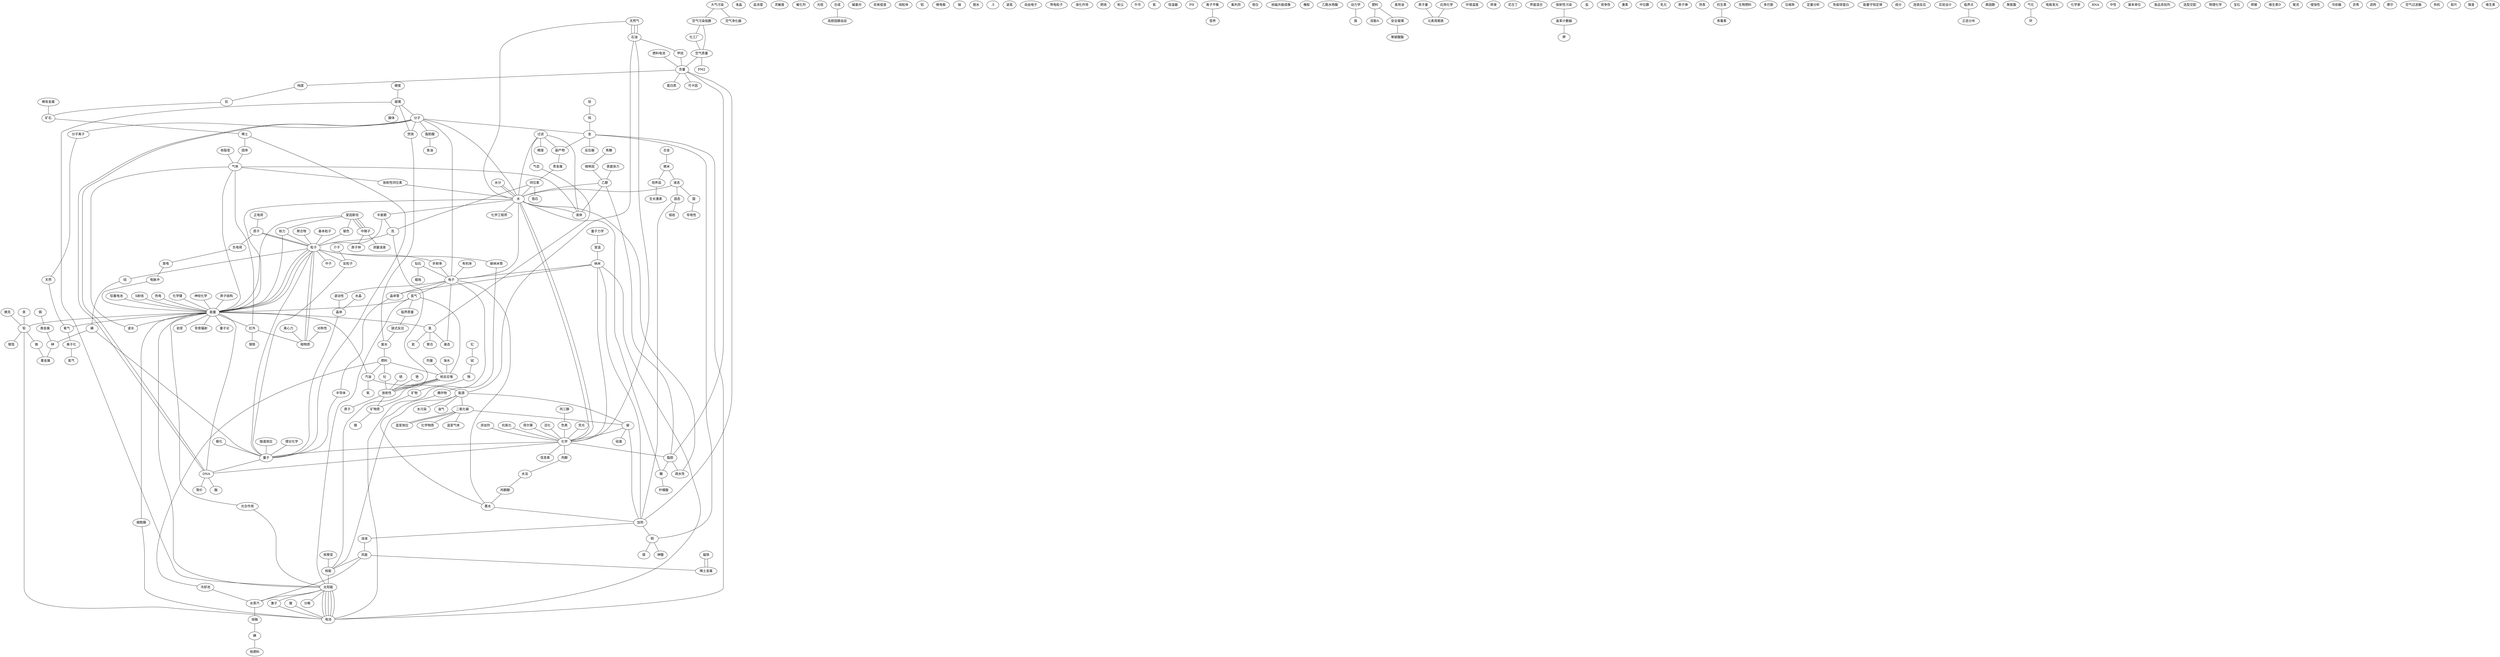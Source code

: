 graph {
燃料电池 -- 含量 -- 纯度 -- 钪 -- 矿石 -- 稀土 -- 固体;
电池;
准晶;
盐浓度;
碳 -- 化学;
灵敏度;
电子;
催化剂;
过滤;
剂量;
中微子;
量子;
粒子;
爱因斯坦;
准晶;
金;
纳米 -- 晶体管;
光缆;
过滤 -- 副产物;
太阳能 -- 电池;
同位素;
合成;
碱基对;
荷尔蒙;
疟疾疫苗;
玻璃;
分子 -- 脂肪酸;
线粒体;
活化 -- 化学 -- 脂肪 -- 疏水性 -- 水 -- 化学工程师;
脂肪;
含量 -- 脂肪;
过滤 -- 气态;
玻璃;
爱因斯坦 -- 中微子;
石油 -- 化学;
过滤;
能量 -- 水;
合成;
玻璃 -- 太阳能;
纳米;
电池;
质子 -- 粒子;
铝;
固体;
DNA;
半导体;
岩浆;
微电极;
海水 -- 核反应堆;
生长激素;
过滤;
石油;
电子;
燃料 -- 汽油 -- 能源 -- 水污染;
固态;
铀;
脱水;
PM2.5;
焦糖 -- 咖啡因 -- 乙醇 -- 水 -- 糖 -- 柠檬酸;
大气污染;
天然气 -- 石油 -- 能源 -- 油气;
气体;
能量 -- 岩浆;
波高;
大气污染;
自由电子;
金 -- 反应器;
带电粒子;
背景辐射;
液化作用;
荧光 -- 化学 -- 信息素;
脂肪酸 -- 鱼油;
能量 -- 氧气;
铅蓄电池 -- 能量 -- 铅 -- 电池;
水;
气态 -- 氢 -- 氦;
水分;
量子;
催化剂;
X射线;
石油 -- 甲烷 -- 含量;
光缆;
燃烧;
爱因斯坦 -- 能量;
固态 -- 加热;
红外;
咖啡因;
粉尘;
海水;
电子;
升华;
DNA;
添加剂;
能源 -- 核能;
热电 -- 能量 -- 汽油;
太阳能;
氮;
燃料;
太阳能;
恒温器;
分子 -- 电子;
电子;
电子 -- 电池;
半导体;
电子;
电池;
玻璃 -- 腺体;
能源;
隧道效应 -- 量子;
量子;
核聚变 -- 核能;
岩浆;
能源;
石油;
PH;
量子论;
PH;
磷 -- 砷;
PH;
氢气 -- 临界质量 -- 链式反应 -- 废水 -- 燃料 -- 冷却池 -- 水蒸汽 -- 熔融 -- 碘 -- 核燃料;
焚烧;
量子;
纳米 -- 化学;
核聚变;
太阳能 -- 电池;
电子;
离子平衡 -- 营养;
氟利昂;
蛋白质;
钢铁;
电子;
量子;
电位;
粒子;
二氧化碳;
核聚变;
微克 -- 铅 -- 锡箔;
营养;
核磁共振成像;
氧气;
粒子;
固体 -- 气体 -- 液体;
电子;
二氧化碳;
电子;
能量;
橡胶;
乙酰水杨酸;
核磁共振成像;
加热 -- 含量 -- 蛋白质;
核反应堆;
汽油 -- 氧;
爱因斯坦 -- 玻色 -- 粒子 -- 折射率 -- 电子 -- 波动性 -- 晶体 -- 量子;
动力学;
过滤 -- 水;
塑料 -- 双酚A;
燃料;
过滤;
墨水;
粒子;
能源;
电池;
合成;
食用油;
核能;
粒子;
原子量 -- 元素周期表;
分子;
分子 -- DNA;
红外;
环境温度;
碘;
电子;
电池;
天然气 -- 水;
转录;
PH;
空气污染指数 -- 化工厂 -- 空气质量;
能量;
添加剂;
电子;
能量 -- 粒子;
尼古丁;
等价;
电池;
能量;
太阳能;
能量 -- 红外 -- 钢铁;
水分 -- 水;
金;
含量;
化学键 -- 能量 -- 光合作用 -- 太阳能;
分解;
剂量 -- 核反应堆 -- 放射性;
界面混合;
放射性污染 -- 盖革计数器 -- 钾;
镍 -- 电池;
过滤 -- 精度;
抗氧化 -- 化学;
能量;
盐;
爱因斯坦;
电池;
电子;
爱因斯坦;
纳米;
纳米;
DNA;
红外;
核反应堆;
PH;
碱基对;
电子;
磷;
竞争性;
可卡因;
过滤;
电池;
放射性;
粒子;
过滤;
PH;
同位素 -- 水;
燃料 -- 核反应堆;
大气污染;
核反应堆 -- 放射性;
化学 -- 丙酮 -- 水浴 -- 丙酮醇 -- 墨水 -- 加热 -- 铜 -- 砷酸;
激素;
燃料;
氦;
量子;
聚合;
核能;
粒子;
过滤;
过滤;
量子;
中位数;
半导体;
空气质量;
乳化;
氢气 -- 核反应堆;
DNA;
镉 -- 类金属 -- 砷 -- 重金属;
分子 -- 金;
电子;
粒子;
原子弹;
电池;
天然气 -- 石油;
电子;
爆炸物;
化学;
稀有金属 -- 矿石;
爱因斯坦 -- 核力 -- 能量 -- 量子论;
放射性;
X射线;
热泵;
分子 -- DNA;
粒子;
爱因斯坦;
抗生素;
天然;
固态;
太阳能 -- 电池;
能量;
理论化学 -- 量子 -- DNA -- 酶;
钢铁;
纳米 -- 加热;
生物燃料;
能量 -- 波长 -- 气体 -- 红外 -- 暗物质;
电子;
粒子;
化工厂;
过滤;
电子;
磁铁 -- 稀土金属;
太阳能 -- 电池;
电子;
能源;
中微子;
碳纳米管;
多巴胺;
粒子 -- 硅 -- 磷 -- 量子;
压缩率;
玻璃;
核磁共振成像;
PH;
PH;
神经化学 -- 能量;
硅;
水分 -- 水 -- 化学;
电池;
液态 -- 固态 -- 熔岩;
X射线;
能源;
水;
过滤;
碳 -- 能源;
能量;
定量分析;
二氧化碳;
爱因斯坦;
二氧化碳 -- 温室气体;
能源;
X射线 -- 能量;
免疫球蛋白;
能量;
聚合物 -- 粒子 -- 碳纳米管 -- 爆炸物 -- 墨水;
能量守恒定律;
电池;
石油;
太阳能;
DNA -- 等价;
成分;
DNA;
催化剂;
汞 -- 铅 -- 铬 -- 重金属;
燃料;
电池;
培养皿 -- 生长激素;
固态;
粒子;
镍;
放射性;
粒子 -- 暗物质;
岩浆;
焚烧 -- 废水;
量子力学 -- 室温 -- 纳米 -- 电子 -- 晶体管 -- 半导体 -- 量子;
钻石;
核磁共振成像;
DNA;
中微子;
核裂变 -- 气体 -- 放射性同位素 -- 水 -- 半衰期 -- 氙 -- 放射性;
粒子 -- 量子;
介子 -- 反粒子;
太阳能 -- 水蒸汽 -- 风能 -- 稀土金属;
电池;
水分;
金 -- 电池;
生物燃料;
橡胶;
能量;
中微子;
燃料;
空气质量 -- PM2.5;
连锁反应;
过滤;
电子;
实验设计;
分子 -- 分子离子 -- 天然 -- 氧气 -- 离子化 -- 氮气;
爱因斯坦 -- 中微子;
电子 -- 墨水;
水晶 -- 晶体;
丙三醇 -- 色素 -- 化学;
蛋白质;
爱因斯坦;
临界点;
石油;
钇 -- 铽 -- 铕 -- 矿物 -- 矿物质 -- 镝;
类固醇;
量子;
爱因斯坦 -- 中微子 -- 测量误差;
X射线;
乙醇 -- 脂肪 -- 糖;
铯 -- 放射性;
电池;
能源;
聚氨酯;
能量 -- 背景辐射;
量子;
电子;
气化;
二氧化碳 -- 温室效应;
PH;
电致发光;
化学家;
光缆;
燃料;
中微子 -- 原子钟;
液体;
红外;
过滤;
RNA;
电池;
同位素 -- 氙 -- 粒子 -- 半衰期;
铱 -- 钨 -- 金 -- 副产物 -- 贵金属 -- 同位素;
过滤;
氢气 -- 太阳能 -- 分解;
中性;
暗物质;
电子;
电池;
大气污染;
硬度 -- 玻璃 -- 分子 -- 水 -- 化学;
分子;
DNA;
X射线;
过滤;
气态;
化学物质;
核力 -- 粒子 -- 中子;
电子;
燃料 -- 钍 -- 放射性 -- 矿物质;
水;
钻石 -- 蜡烛;
稀土 -- 量子;
能量;
盐;
硫 -- 放射性 -- 原子;
化学物质;
能量;
汽油;
汽油;
分子;
DNA;
极化 -- 量子;
钻石;
电子;
水 -- 液体;
基本单位;
抗生素 -- 青霉素;
玻璃 -- 焚烧;
电子;
对称性 -- 暗物质;
大气污染 -- 空气污染指数 -- 空气质量;
电子;
核反应堆 -- 放射性;
表面张力 -- 乙醇 -- 液体;
半导体;
背景辐射;
电子;
分子;
PH;
食品添加剂;
墨水;
过滤;
太阳能 -- 电池;
过滤;
放射性;
岩浆;
能量;
选型交配;
物理化学;
液态 -- 水;
量子;
宝石;
乙醇;
二氧化碳 -- 温室效应;
金 -- 铜 -- 银;
稀土;
光缆;
大气污染;
水;
电子;
气化 -- 钚;
同位素 -- 锆石;
焊接;
电子;
核能;
维生素D;
能源;
能量;
钻石 -- 电子;
尾流;
动力学;
塑料 -- 安全玻璃 -- 聚碳酸酯;
碳;
电池;
电子;
基本粒子 -- 粒子;
粒子 -- 反粒子 -- 量子;
侵蚀性;
冷却器;
金;
沥青;
滤网;
水;
二氧化碳 -- 化学物质;
正电荷 -- 质子 -- 负电荷 -- 放电 -- 电脉冲 -- 能量 -- 细胞膜 -- 电池;
摩尔;
添加剂 -- 化学;
过滤;
电子;
化学家;
能量 -- 粒子;
汞;
粒子;
荷尔蒙 -- 化学;
过滤 -- 液体;
天然气 -- 石油;
原子结构 -- 能量 -- DNA -- 化学 -- 量子;
水;
合金 -- 微米 -- 液态 -- 铟 -- 导电性;
能量 -- 氢 -- 聚合;
银;
有机体 -- 电子 -- 水;
核磁共振成像;
分子 -- 焚烧;
能量 -- 粒子;
电子;
PH;
PM2.5;
纳米 -- 电池;
电子;
空气过滤器;
动力学 -- 族;
过滤;
合成 -- 高胆固醇血症;
PH;
大气污染 -- 空气净化器;
温室气体;
临界点 -- 正态分布;
塑料;
能量 -- 太阳能 -- 激子 -- 电池;
氢 -- 基态 -- 电子 -- 氢气 -- 能量 -- 气体;
碳 -- 硅基;
大气污染;
燃烧;
微米 -- 培养皿;
过滤;
液体;
应用化学 -- 元素周期表;
纳米;
X射线;
能源 -- 二氧化碳 -- 碳 -- 加热 -- 溶液 -- 风能 -- 核能 -- 太阳能;
热机;
太阳能;
X射线;
气体;
核反应堆;
液体;
胶片;
质子 -- 粒子 -- 暗物质;
水;
离心力 -- 暗物质;
钻石;
核反应堆 -- 核能;
磁铁 -- 稀土金属;
PM2.5;
煤渣;
纳米;
空气质量 -- 含量 -- 可卡因;
冷却器;
维生素;
粒子;
}